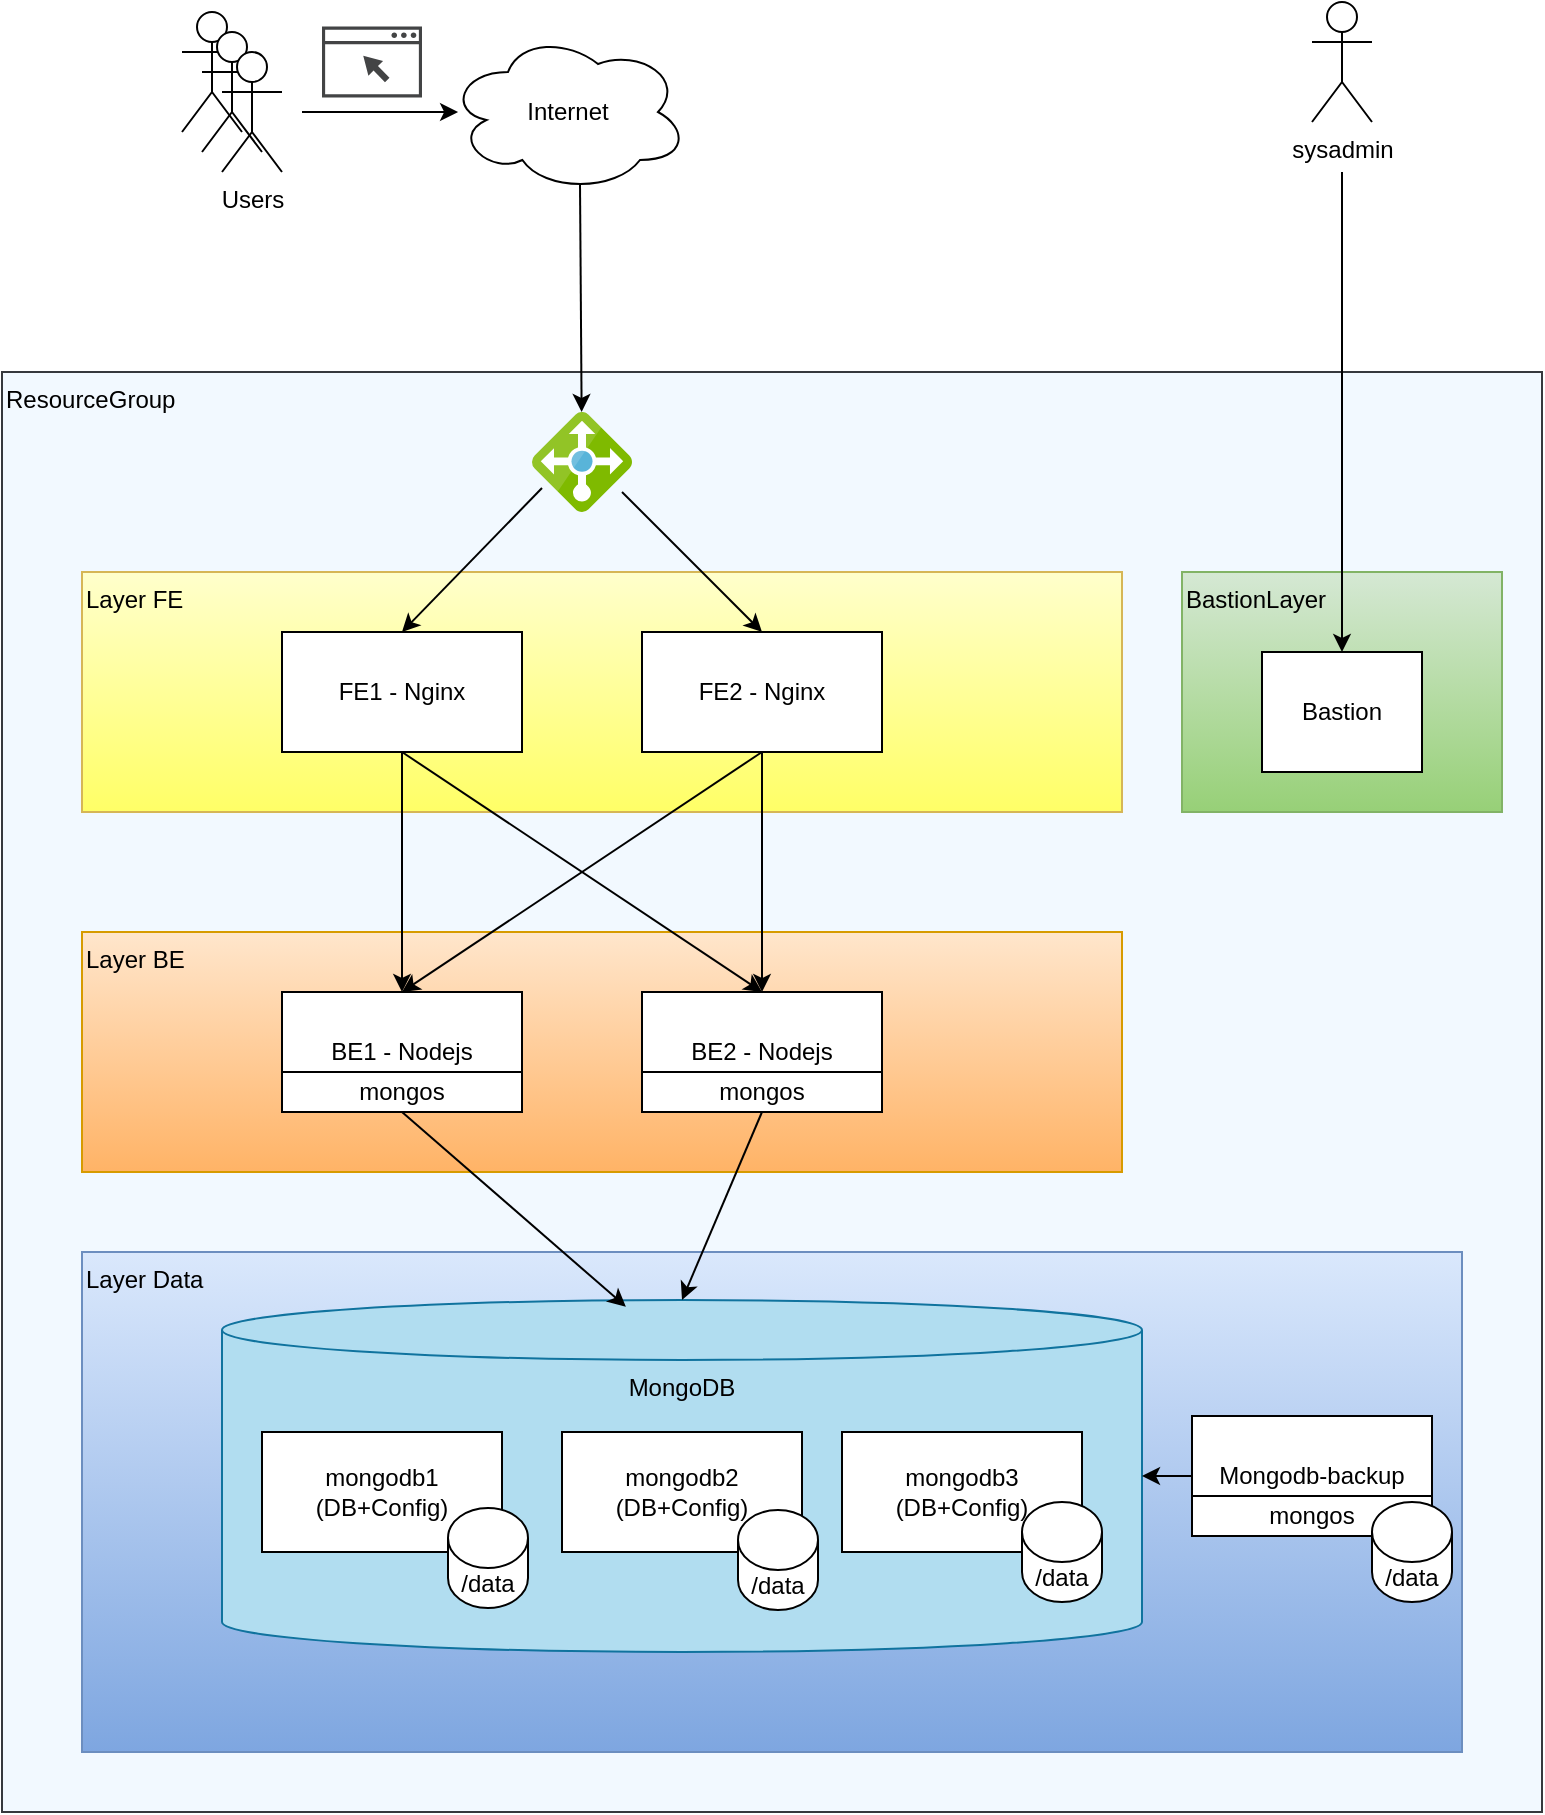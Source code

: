 <mxfile version="14.6.12" type="device"><diagram id="5hjbZUh5mXGPBf9zzXQL" name="Page-1"><mxGraphModel dx="1673" dy="888" grid="1" gridSize="10" guides="1" tooltips="1" connect="1" arrows="1" fold="1" page="1" pageScale="1" pageWidth="850" pageHeight="1100" math="0" shadow="0"><root><mxCell id="0"/><mxCell id="1" parent="0"/><mxCell id="989pMzsOY4dWw_timJbE-1" value="ResourceGroup&lt;br&gt;" style="rounded=0;whiteSpace=wrap;html=1;align=left;verticalAlign=top;strokeColor=#36393d;fillColor=#F2F9FF;" parent="1" vertex="1"><mxGeometry x="40" y="200" width="770" height="720" as="geometry"/></mxCell><mxCell id="989pMzsOY4dWw_timJbE-4" value="Layer FE" style="rounded=0;whiteSpace=wrap;html=1;verticalAlign=top;align=left;strokeColor=#d6b656;gradientColor=#FFFF66;fillColor=#FFFFCC;" parent="1" vertex="1"><mxGeometry x="80" y="300" width="520" height="120" as="geometry"/></mxCell><mxCell id="989pMzsOY4dWw_timJbE-2" value="FE1 - Nginx" style="rounded=0;whiteSpace=wrap;html=1;" parent="1" vertex="1"><mxGeometry x="180" y="330" width="120" height="60" as="geometry"/></mxCell><mxCell id="989pMzsOY4dWw_timJbE-5" value="FE2 - Nginx" style="rounded=0;whiteSpace=wrap;html=1;" parent="1" vertex="1"><mxGeometry x="360" y="330" width="120" height="60" as="geometry"/></mxCell><mxCell id="989pMzsOY4dWw_timJbE-6" value="Layer BE" style="rounded=0;whiteSpace=wrap;html=1;verticalAlign=top;align=left;strokeColor=#d79b00;gradientDirection=north;fillColor=#FFB366;gradientColor=#FFE6CC;" parent="1" vertex="1"><mxGeometry x="80" y="480" width="520" height="120" as="geometry"/></mxCell><mxCell id="989pMzsOY4dWw_timJbE-7" value="BE1 - Nodejs" style="rounded=0;whiteSpace=wrap;html=1;" parent="1" vertex="1"><mxGeometry x="180" y="510" width="120" height="60" as="geometry"/></mxCell><mxCell id="989pMzsOY4dWw_timJbE-8" value="BE2 - Nodejs" style="rounded=0;whiteSpace=wrap;html=1;" parent="1" vertex="1"><mxGeometry x="360" y="510" width="120" height="60" as="geometry"/></mxCell><mxCell id="989pMzsOY4dWw_timJbE-9" value="" style="endArrow=classic;html=1;exitX=0.5;exitY=1;exitDx=0;exitDy=0;entryX=0.5;entryY=0;entryDx=0;entryDy=0;" parent="1" source="989pMzsOY4dWw_timJbE-2" target="989pMzsOY4dWw_timJbE-7" edge="1"><mxGeometry width="50" height="50" relative="1" as="geometry"><mxPoint x="320" y="590" as="sourcePoint"/><mxPoint x="370" y="540" as="targetPoint"/></mxGeometry></mxCell><mxCell id="989pMzsOY4dWw_timJbE-10" value="" style="endArrow=classic;html=1;exitX=0.5;exitY=1;exitDx=0;exitDy=0;entryX=0.5;entryY=0;entryDx=0;entryDy=0;" parent="1" source="989pMzsOY4dWw_timJbE-2" target="989pMzsOY4dWw_timJbE-8" edge="1"><mxGeometry width="50" height="50" relative="1" as="geometry"><mxPoint x="320" y="590" as="sourcePoint"/><mxPoint x="370" y="540" as="targetPoint"/></mxGeometry></mxCell><mxCell id="989pMzsOY4dWw_timJbE-11" value="" style="endArrow=classic;html=1;exitX=0.5;exitY=1;exitDx=0;exitDy=0;" parent="1" source="989pMzsOY4dWw_timJbE-5" target="989pMzsOY4dWw_timJbE-8" edge="1"><mxGeometry width="50" height="50" relative="1" as="geometry"><mxPoint x="320" y="590" as="sourcePoint"/><mxPoint x="370" y="540" as="targetPoint"/></mxGeometry></mxCell><mxCell id="989pMzsOY4dWw_timJbE-12" value="" style="endArrow=classic;html=1;entryX=0.5;entryY=0;entryDx=0;entryDy=0;" parent="1" target="989pMzsOY4dWw_timJbE-7" edge="1"><mxGeometry width="50" height="50" relative="1" as="geometry"><mxPoint x="420" y="390" as="sourcePoint"/><mxPoint x="370" y="540" as="targetPoint"/></mxGeometry></mxCell><mxCell id="989pMzsOY4dWw_timJbE-14" value="Layer Data" style="rounded=0;whiteSpace=wrap;html=1;verticalAlign=top;align=left;fillColor=#dae8fc;strokeColor=#6c8ebf;gradientColor=#7ea6e0;" parent="1" vertex="1"><mxGeometry x="80" y="640" width="690" height="250" as="geometry"/></mxCell><mxCell id="989pMzsOY4dWw_timJbE-15" value="MongoDB" style="shape=cylinder3;whiteSpace=wrap;html=1;boundedLbl=1;backgroundOutline=1;size=15;align=center;verticalAlign=top;fillColor=#b1ddf0;strokeColor=#10739e;" parent="1" vertex="1"><mxGeometry x="150" y="664" width="460" height="176" as="geometry"/></mxCell><mxCell id="989pMzsOY4dWw_timJbE-16" value="" style="aspect=fixed;html=1;points=[];align=center;image;fontSize=12;image=img/lib/mscae/Load_Balancer_feature.svg;" parent="1" vertex="1"><mxGeometry x="305" y="220" width="50" height="50" as="geometry"/></mxCell><mxCell id="989pMzsOY4dWw_timJbE-17" value="" style="endArrow=classic;html=1;exitX=0.5;exitY=1;exitDx=0;exitDy=0;entryX=0.439;entryY=0.019;entryDx=0;entryDy=0;entryPerimeter=0;" parent="1" source="989pMzsOY4dWw_timJbE-7" target="989pMzsOY4dWw_timJbE-15" edge="1"><mxGeometry width="50" height="50" relative="1" as="geometry"><mxPoint x="320" y="590" as="sourcePoint"/><mxPoint x="370" y="540" as="targetPoint"/></mxGeometry></mxCell><mxCell id="989pMzsOY4dWw_timJbE-18" value="" style="endArrow=classic;html=1;exitX=0.5;exitY=1;exitDx=0;exitDy=0;entryX=0.5;entryY=0;entryDx=0;entryDy=0;entryPerimeter=0;" parent="1" source="989pMzsOY4dWw_timJbE-8" target="989pMzsOY4dWw_timJbE-15" edge="1"><mxGeometry width="50" height="50" relative="1" as="geometry"><mxPoint x="320" y="590" as="sourcePoint"/><mxPoint x="370" y="540" as="targetPoint"/></mxGeometry></mxCell><mxCell id="989pMzsOY4dWw_timJbE-19" value="" style="endArrow=classic;html=1;exitX=0.9;exitY=0.8;exitDx=0;exitDy=0;exitPerimeter=0;entryX=0.5;entryY=0;entryDx=0;entryDy=0;" parent="1" source="989pMzsOY4dWw_timJbE-16" target="989pMzsOY4dWw_timJbE-5" edge="1"><mxGeometry width="50" height="50" relative="1" as="geometry"><mxPoint x="320" y="590" as="sourcePoint"/><mxPoint x="370" y="540" as="targetPoint"/></mxGeometry></mxCell><mxCell id="989pMzsOY4dWw_timJbE-20" value="" style="endArrow=classic;html=1;exitX=0.1;exitY=0.76;exitDx=0;exitDy=0;exitPerimeter=0;entryX=0.5;entryY=0;entryDx=0;entryDy=0;" parent="1" source="989pMzsOY4dWw_timJbE-16" target="989pMzsOY4dWw_timJbE-2" edge="1"><mxGeometry width="50" height="50" relative="1" as="geometry"><mxPoint x="320" y="590" as="sourcePoint"/><mxPoint x="370" y="540" as="targetPoint"/></mxGeometry></mxCell><mxCell id="w1tQx0WvKz1-dYCLnPV4-1" value="BastionLayer" style="rounded=0;whiteSpace=wrap;html=1;verticalAlign=top;align=left;fillColor=#d5e8d4;strokeColor=#82b366;gradientColor=#97d077;" parent="1" vertex="1"><mxGeometry x="630" y="300" width="160" height="120" as="geometry"/></mxCell><mxCell id="w1tQx0WvKz1-dYCLnPV4-2" value="Bastion" style="rounded=0;whiteSpace=wrap;html=1;align=center;" parent="1" vertex="1"><mxGeometry x="670" y="340" width="80" height="60" as="geometry"/></mxCell><mxCell id="w1tQx0WvKz1-dYCLnPV4-3" value="" style="shape=umlActor;verticalLabelPosition=bottom;verticalAlign=top;html=1;outlineConnect=0;align=center;" parent="1" vertex="1"><mxGeometry x="130" y="20" width="30" height="60" as="geometry"/></mxCell><mxCell id="w1tQx0WvKz1-dYCLnPV4-4" value="" style="shape=umlActor;verticalLabelPosition=bottom;verticalAlign=top;html=1;outlineConnect=0;align=center;" parent="1" vertex="1"><mxGeometry x="140" y="30" width="30" height="60" as="geometry"/></mxCell><mxCell id="w1tQx0WvKz1-dYCLnPV4-5" value="Users" style="shape=umlActor;verticalLabelPosition=bottom;verticalAlign=top;html=1;outlineConnect=0;align=center;" parent="1" vertex="1"><mxGeometry x="150" y="40" width="30" height="60" as="geometry"/></mxCell><mxCell id="w1tQx0WvKz1-dYCLnPV4-6" value="Internet" style="ellipse;shape=cloud;whiteSpace=wrap;html=1;align=center;" parent="1" vertex="1"><mxGeometry x="263" y="30" width="120" height="80" as="geometry"/></mxCell><mxCell id="w1tQx0WvKz1-dYCLnPV4-7" value="" style="endArrow=classic;html=1;entryX=0.042;entryY=0.5;entryDx=0;entryDy=0;entryPerimeter=0;" parent="1" target="w1tQx0WvKz1-dYCLnPV4-6" edge="1"><mxGeometry width="50" height="50" relative="1" as="geometry"><mxPoint x="190" y="70" as="sourcePoint"/><mxPoint x="450" y="350" as="targetPoint"/></mxGeometry></mxCell><mxCell id="w1tQx0WvKz1-dYCLnPV4-8" value="" style="endArrow=classic;html=1;exitX=0.55;exitY=0.95;exitDx=0;exitDy=0;exitPerimeter=0;" parent="1" source="w1tQx0WvKz1-dYCLnPV4-6" target="989pMzsOY4dWw_timJbE-16" edge="1"><mxGeometry width="50" height="50" relative="1" as="geometry"><mxPoint x="400" y="400" as="sourcePoint"/><mxPoint x="450" y="350" as="targetPoint"/></mxGeometry></mxCell><mxCell id="w1tQx0WvKz1-dYCLnPV4-9" value="sysadmin" style="shape=umlActor;verticalLabelPosition=bottom;verticalAlign=top;html=1;outlineConnect=0;align=center;" parent="1" vertex="1"><mxGeometry x="695" y="15" width="30" height="60" as="geometry"/></mxCell><mxCell id="w1tQx0WvKz1-dYCLnPV4-10" value="" style="endArrow=classic;html=1;entryX=0.5;entryY=0;entryDx=0;entryDy=0;" parent="1" target="w1tQx0WvKz1-dYCLnPV4-2" edge="1"><mxGeometry width="50" height="50" relative="1" as="geometry"><mxPoint x="710" y="100" as="sourcePoint"/><mxPoint x="450" y="350" as="targetPoint"/></mxGeometry></mxCell><mxCell id="w1tQx0WvKz1-dYCLnPV4-11" value="" style="pointerEvents=1;shadow=0;dashed=0;html=1;strokeColor=none;fillColor=#434445;aspect=fixed;labelPosition=center;verticalLabelPosition=bottom;verticalAlign=top;align=center;outlineConnect=0;shape=mxgraph.vvd.web_browser;" parent="1" vertex="1"><mxGeometry x="200" y="27.25" width="50" height="35.5" as="geometry"/></mxCell><mxCell id="GW0GFGyzU2UloPlumsLj-1" value="mongodb1&lt;br&gt;(DB+Config)" style="rounded=0;whiteSpace=wrap;html=1;verticalAlign=middle;" vertex="1" parent="1"><mxGeometry x="170" y="730" width="120" height="60" as="geometry"/></mxCell><mxCell id="GW0GFGyzU2UloPlumsLj-2" value="mongodb2&lt;br&gt;(DB+Config)" style="rounded=0;whiteSpace=wrap;html=1;" vertex="1" parent="1"><mxGeometry x="320" y="730" width="120" height="60" as="geometry"/></mxCell><mxCell id="GW0GFGyzU2UloPlumsLj-3" value="mongodb3&lt;br&gt;(DB+Config)" style="rounded=0;whiteSpace=wrap;html=1;" vertex="1" parent="1"><mxGeometry x="460" y="730" width="120" height="60" as="geometry"/></mxCell><mxCell id="GW0GFGyzU2UloPlumsLj-4" value="mongos" style="rounded=0;whiteSpace=wrap;html=1;" vertex="1" parent="1"><mxGeometry x="360" y="550" width="120" height="20" as="geometry"/></mxCell><mxCell id="GW0GFGyzU2UloPlumsLj-5" value="mongos" style="rounded=0;whiteSpace=wrap;html=1;" vertex="1" parent="1"><mxGeometry x="180" y="550" width="120" height="20" as="geometry"/></mxCell><mxCell id="GW0GFGyzU2UloPlumsLj-12" style="edgeStyle=orthogonalEdgeStyle;rounded=0;orthogonalLoop=1;jettySize=auto;html=1;exitX=0;exitY=0.5;exitDx=0;exitDy=0;" edge="1" parent="1" source="GW0GFGyzU2UloPlumsLj-6" target="989pMzsOY4dWw_timJbE-15"><mxGeometry relative="1" as="geometry"/></mxCell><mxCell id="GW0GFGyzU2UloPlumsLj-6" value="Mongodb-backup" style="rounded=0;whiteSpace=wrap;html=1;" vertex="1" parent="1"><mxGeometry x="635" y="722" width="120" height="60" as="geometry"/></mxCell><mxCell id="GW0GFGyzU2UloPlumsLj-7" value="/data" style="shape=cylinder3;whiteSpace=wrap;html=1;boundedLbl=1;backgroundOutline=1;size=15;" vertex="1" parent="1"><mxGeometry x="408" y="769" width="40" height="50" as="geometry"/></mxCell><mxCell id="GW0GFGyzU2UloPlumsLj-8" value="/data" style="shape=cylinder3;whiteSpace=wrap;html=1;boundedLbl=1;backgroundOutline=1;size=15;" vertex="1" parent="1"><mxGeometry x="263" y="768" width="40" height="50" as="geometry"/></mxCell><mxCell id="GW0GFGyzU2UloPlumsLj-9" value="/data" style="shape=cylinder3;whiteSpace=wrap;html=1;boundedLbl=1;backgroundOutline=1;size=15;" vertex="1" parent="1"><mxGeometry x="550" y="765" width="40" height="50" as="geometry"/></mxCell><mxCell id="GW0GFGyzU2UloPlumsLj-13" value="mongos" style="rounded=0;whiteSpace=wrap;html=1;" vertex="1" parent="1"><mxGeometry x="635" y="762" width="120" height="20" as="geometry"/></mxCell><mxCell id="GW0GFGyzU2UloPlumsLj-11" value="/data" style="shape=cylinder3;whiteSpace=wrap;html=1;boundedLbl=1;backgroundOutline=1;size=15;" vertex="1" parent="1"><mxGeometry x="725" y="765" width="40" height="50" as="geometry"/></mxCell></root></mxGraphModel></diagram></mxfile>